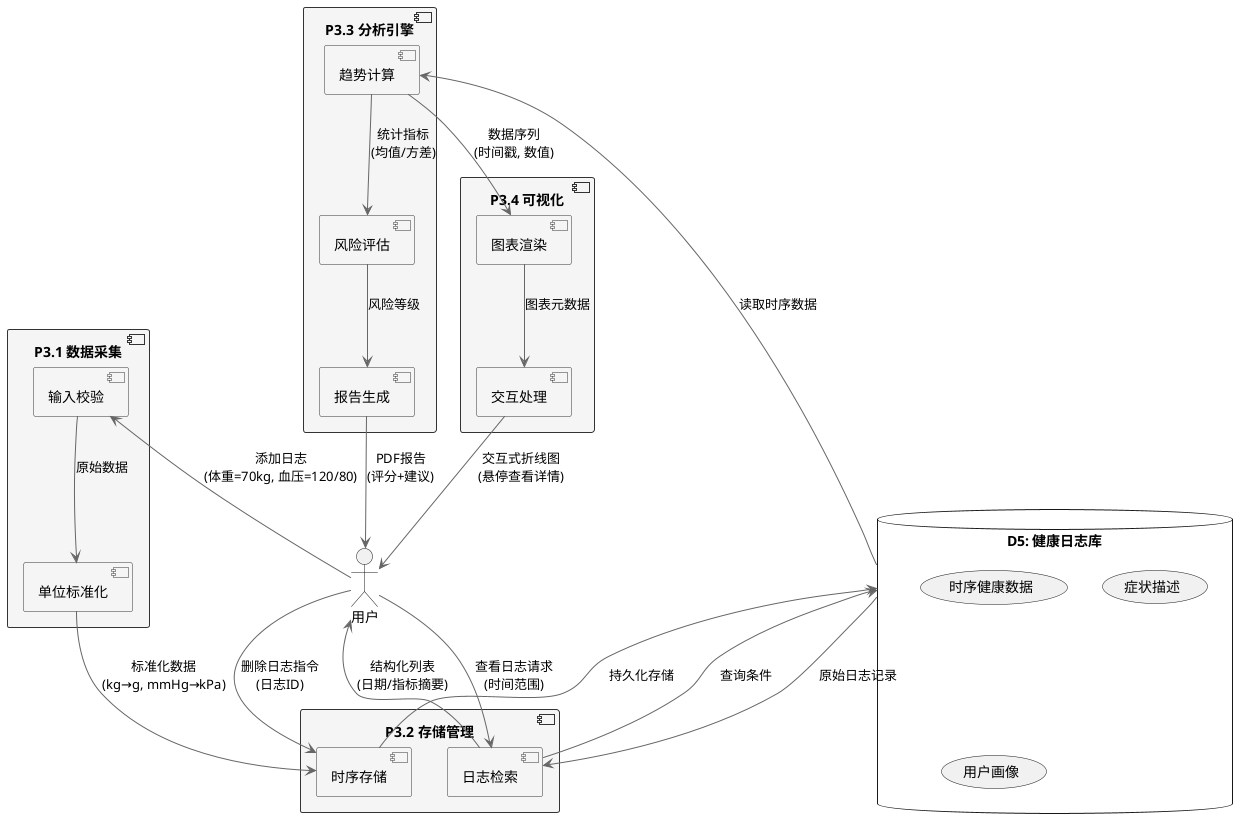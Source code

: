 @startuml
skinparam component {
  BackgroundColor #F5F5F5
  BorderColor #333333
  ArrowColor #666666
}

actor 用户 as User
database "D5: 健康日志库" as D5 {
  (时序健康数据)
  (症状描述)
  (用户画像)
}

component "P3.1 数据采集" as P31 {
  component "输入校验" as P311
  component "单位标准化" as P312
}

component "P3.2 存储管理" as P32 {
  component "时序存储" as P321
  component "日志检索" as P322
}

component "P3.3 分析引擎" as P33 {
  component "趋势计算" as P331
  component "风险评估" as P332
  component "报告生成" as P333
}

component "P3.4 可视化" as P34 {
  component "图表渲染" as P341
  component "交互处理" as P342
}

User --> P311 : 添加日志\n(体重=70kg, 血压=120/80)
User --> P322 : 查看日志请求\n(时间范围)
User --> P321 : 删除日志指令\n(日志ID)

P311 --> P312 : 原始数据
P312 --> P321 : 标准化数据\n(kg→g, mmHg→kPa)
P321 --> D5 : 持久化存储
D5 --> P331 : 读取时序数据
P331 --> P341 : 数据序列\n(时间戳, 数值)
P331 --> P332 : 统计指标\n(均值/方差)
P332 --> P333 : 风险等级
P333 --> User : PDF报告\n(评分+建议)

P341 --> P342 : 图表元数据
P342 --> User : 交互式折线图\n(悬停查看详情)

P322 --> D5 : 查询条件
D5 --> P322 : 原始日志记录
P322 --> User : 结构化列表\n(日期/指标摘要)
@enduml
